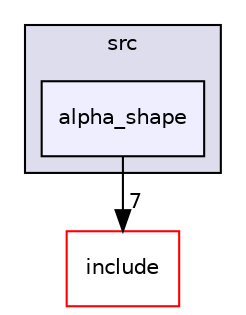 digraph "/home/vicky/pgrouting/pgrouting/pgrouting/src/alpha_shape" {
  compound=true
  node [ fontsize="10", fontname="Helvetica"];
  edge [ labelfontsize="10", labelfontname="Helvetica"];
  subgraph clusterdir_68267d1309a1af8e8297ef4c3efbcdba {
    graph [ bgcolor="#ddddee", pencolor="black", label="src" fontname="Helvetica", fontsize="10", URL="dir_68267d1309a1af8e8297ef4c3efbcdba.html"]
  dir_2bac365cc0c9272c53aba84dab0c0e45 [shape=box, label="alpha_shape", style="filled", fillcolor="#eeeeff", pencolor="black", URL="dir_2bac365cc0c9272c53aba84dab0c0e45.html"];
  }
  dir_d44c64559bbebec7f509842c48db8b23 [shape=box label="include" fillcolor="white" style="filled" color="red" URL="dir_d44c64559bbebec7f509842c48db8b23.html"];
  dir_2bac365cc0c9272c53aba84dab0c0e45->dir_d44c64559bbebec7f509842c48db8b23 [headlabel="7", labeldistance=1.5 headhref="dir_000041_000000.html"];
}
